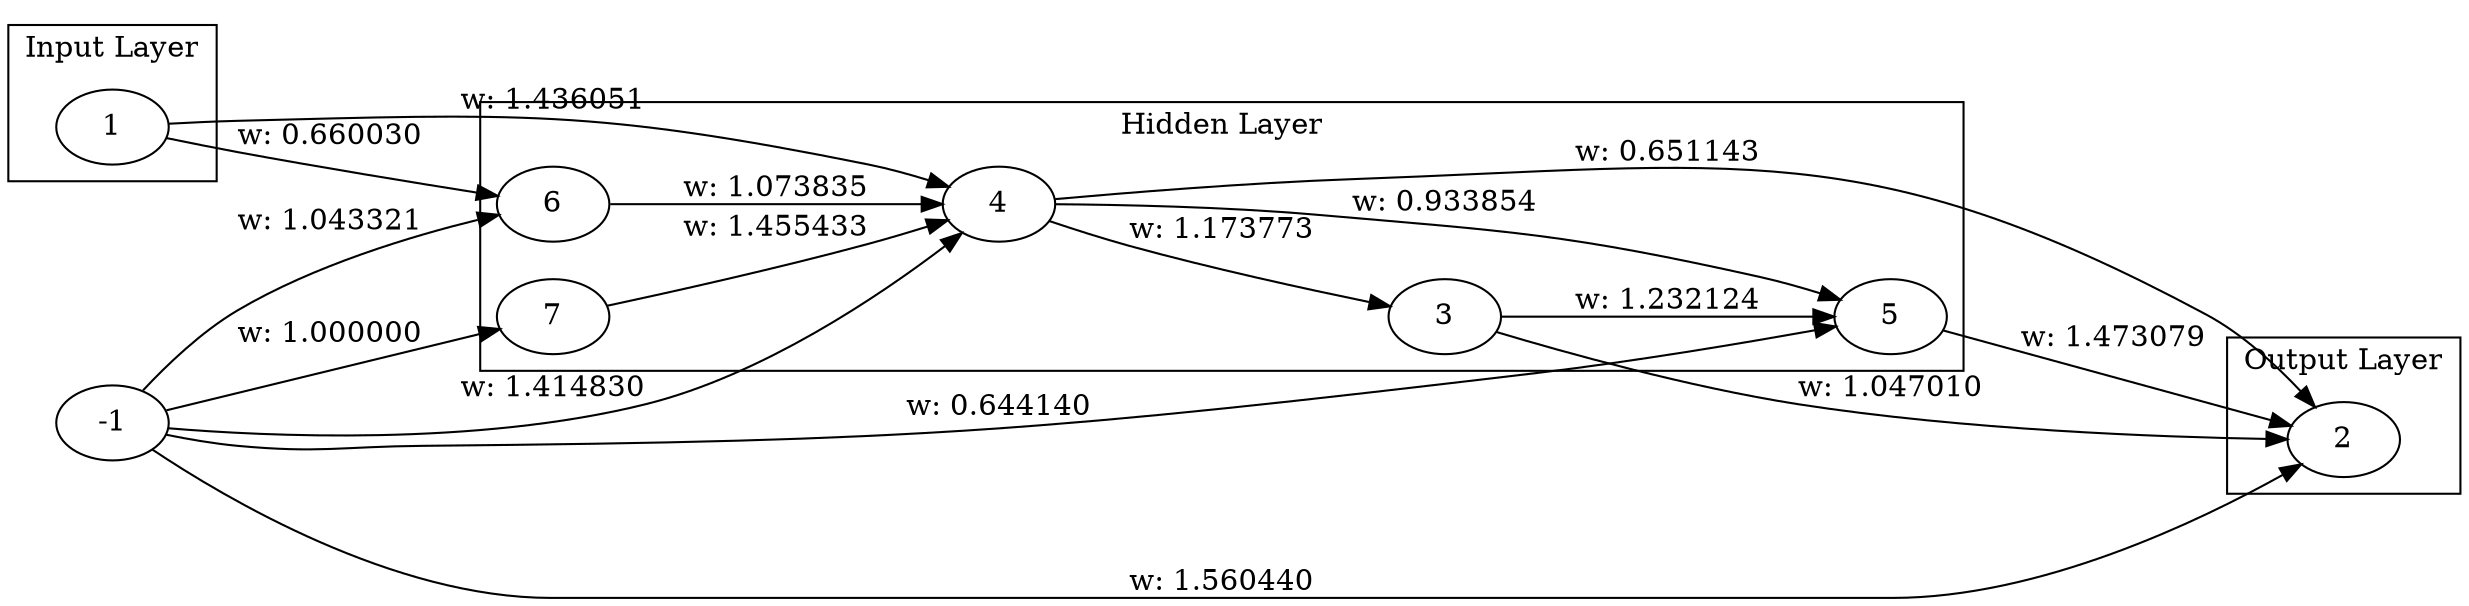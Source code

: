 digraph Genome {
  rankdir=LR;
  subgraph cluster_0 {
    label="Input Layer";
    1;
  }
  subgraph cluster_1 {
    label="Hidden Layer";
    3;
    4;
    5;
    6;
    7;
  }
  subgraph cluster_2 {
    label="Output Layer";
    2;
  }
  -1 -> 2 [label="w: 1.560440"];
  3 -> 2 [label="w: 1.047010"];
  1 -> 4 [label="w: 1.436051"];
  4 -> 3 [label="w: 1.173773"];
  3 -> 5 [label="w: 1.232124"];
  5 -> 2 [label="w: 1.473079"];
  -1 -> 4 [label="w: 1.414830"];
  4 -> 5 [label="w: 0.933854"];
  -1 -> 5 [label="w: 0.644140"];
  4 -> 2 [label="w: 0.651143"];
  1 -> 6 [label="w: 0.660030"];
  6 -> 4 [label="w: 1.073835"];
  -1 -> 6 [label="w: 1.043321"];
  -1 -> 7 [label="w: 1.000000"];
  7 -> 4 [label="w: 1.455433"];
}
